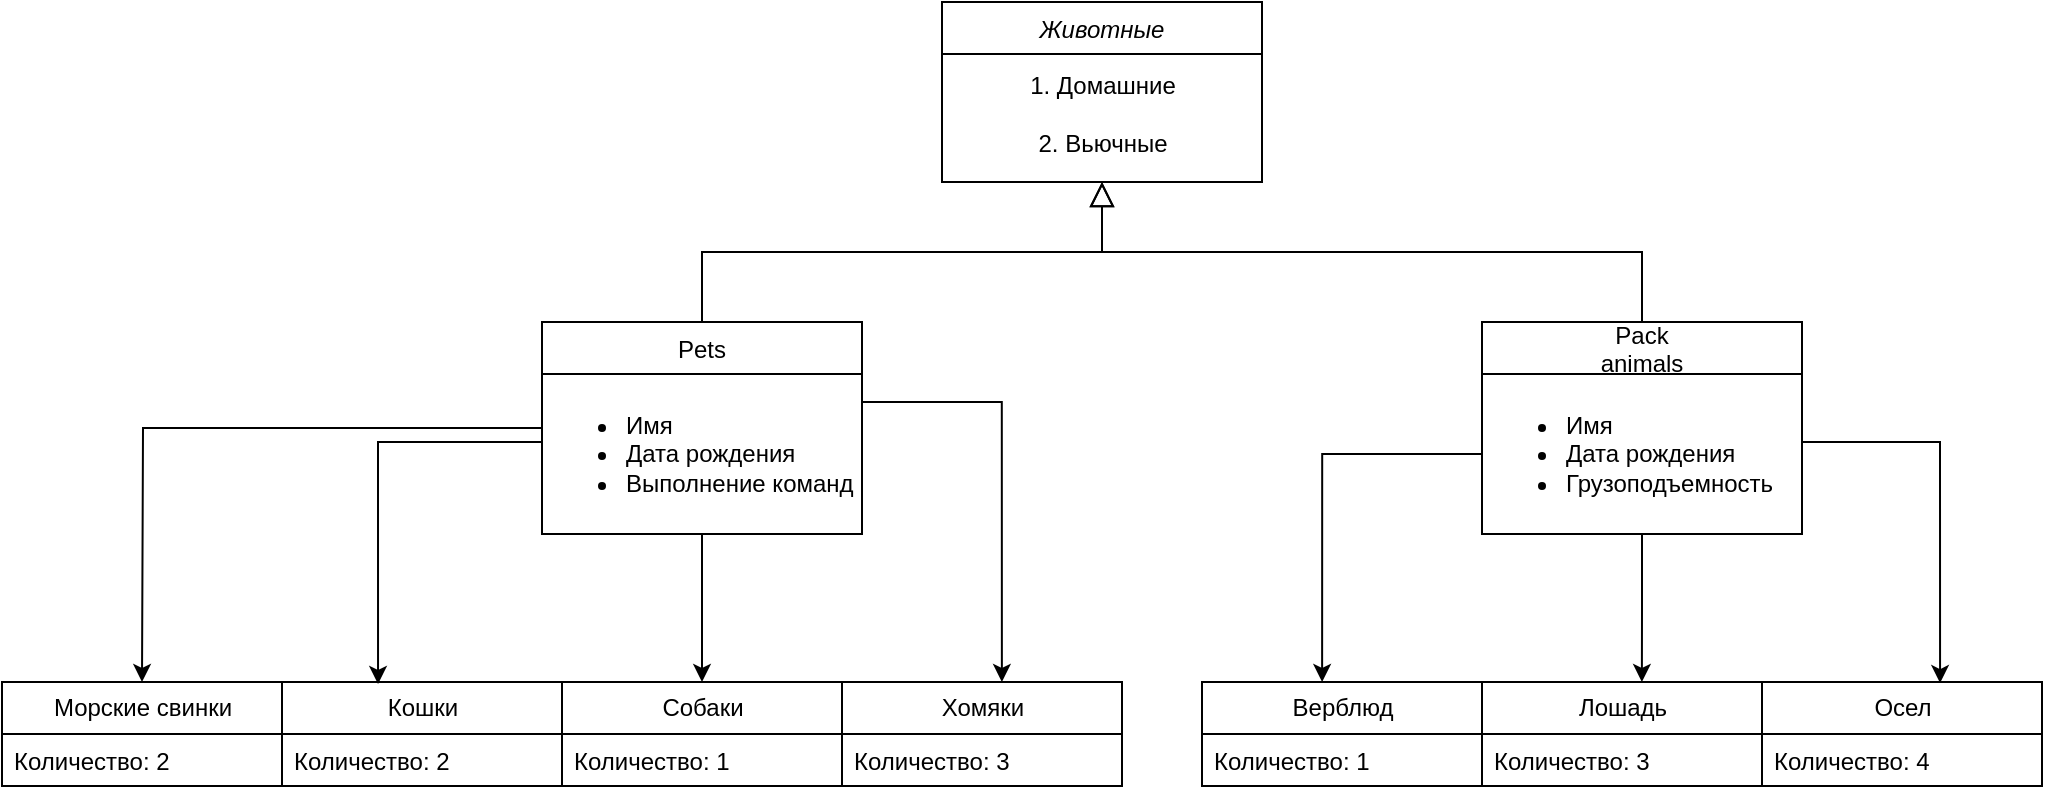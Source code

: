 <mxfile version="24.3.1" type="device">
  <diagram id="C5RBs43oDa-KdzZeNtuy" name="Page-1">
    <mxGraphModel dx="1947" dy="470" grid="1" gridSize="10" guides="1" tooltips="1" connect="1" arrows="1" fold="1" page="1" pageScale="1" pageWidth="827" pageHeight="1169" math="0" shadow="0">
      <root>
        <mxCell id="WIyWlLk6GJQsqaUBKTNV-0" />
        <mxCell id="WIyWlLk6GJQsqaUBKTNV-1" parent="WIyWlLk6GJQsqaUBKTNV-0" />
        <mxCell id="zkfFHV4jXpPFQw0GAbJ--0" value="Животные" style="swimlane;fontStyle=2;align=center;verticalAlign=top;childLayout=stackLayout;horizontal=1;startSize=26;horizontalStack=0;resizeParent=1;resizeLast=0;collapsible=1;marginBottom=0;rounded=0;shadow=0;strokeWidth=1;" parent="WIyWlLk6GJQsqaUBKTNV-1" vertex="1">
          <mxGeometry x="300" y="30" width="160" height="90" as="geometry">
            <mxRectangle x="230" y="140" width="160" height="26" as="alternateBounds" />
          </mxGeometry>
        </mxCell>
        <mxCell id="eul9jljwoGUhFV7guRPg-0" value="&lt;div&gt;1. Домашние&lt;/div&gt;&lt;div&gt;&lt;br&gt;&lt;/div&gt;&lt;div&gt;2. Вьючные&lt;br&gt;&lt;/div&gt;" style="text;html=1;align=center;verticalAlign=middle;resizable=0;points=[];autosize=1;strokeColor=none;fillColor=none;" vertex="1" parent="zkfFHV4jXpPFQw0GAbJ--0">
          <mxGeometry y="26" width="160" height="60" as="geometry" />
        </mxCell>
        <mxCell id="eul9jljwoGUhFV7guRPg-2" value="" style="edgeStyle=orthogonalEdgeStyle;rounded=0;orthogonalLoop=1;jettySize=auto;html=1;" edge="1" parent="WIyWlLk6GJQsqaUBKTNV-1" source="zkfFHV4jXpPFQw0GAbJ--6" target="eul9jljwoGUhFV7guRPg-46">
          <mxGeometry relative="1" as="geometry">
            <mxPoint x="180" y="360" as="targetPoint" />
          </mxGeometry>
        </mxCell>
        <mxCell id="eul9jljwoGUhFV7guRPg-3" style="edgeStyle=orthogonalEdgeStyle;rounded=0;orthogonalLoop=1;jettySize=auto;html=1;entryX=0.571;entryY=0;entryDx=0;entryDy=0;entryPerimeter=0;" edge="1" parent="WIyWlLk6GJQsqaUBKTNV-1" source="zkfFHV4jXpPFQw0GAbJ--6" target="eul9jljwoGUhFV7guRPg-42">
          <mxGeometry relative="1" as="geometry">
            <mxPoint x="330" y="360" as="targetPoint" />
            <Array as="points">
              <mxPoint x="330" y="230" />
            </Array>
          </mxGeometry>
        </mxCell>
        <mxCell id="eul9jljwoGUhFV7guRPg-6" value="" style="edgeStyle=orthogonalEdgeStyle;rounded=0;orthogonalLoop=1;jettySize=auto;html=1;entryX=0.343;entryY=0.019;entryDx=0;entryDy=0;entryPerimeter=0;" edge="1" parent="WIyWlLk6GJQsqaUBKTNV-1" source="zkfFHV4jXpPFQw0GAbJ--6" target="eul9jljwoGUhFV7guRPg-38">
          <mxGeometry relative="1" as="geometry">
            <mxPoint x="20" y="360" as="targetPoint" />
            <Array as="points">
              <mxPoint x="18" y="250" />
            </Array>
          </mxGeometry>
        </mxCell>
        <mxCell id="eul9jljwoGUhFV7guRPg-23" style="edgeStyle=orthogonalEdgeStyle;rounded=0;orthogonalLoop=1;jettySize=auto;html=1;" edge="1" parent="WIyWlLk6GJQsqaUBKTNV-1" source="zkfFHV4jXpPFQw0GAbJ--6">
          <mxGeometry relative="1" as="geometry">
            <mxPoint x="-100" y="370" as="targetPoint" />
          </mxGeometry>
        </mxCell>
        <mxCell id="zkfFHV4jXpPFQw0GAbJ--6" value="Pets" style="swimlane;fontStyle=0;align=center;verticalAlign=top;childLayout=stackLayout;horizontal=1;startSize=26;horizontalStack=0;resizeParent=1;resizeLast=0;collapsible=1;marginBottom=0;rounded=0;shadow=0;strokeWidth=1;" parent="WIyWlLk6GJQsqaUBKTNV-1" vertex="1">
          <mxGeometry x="100" y="190" width="160" height="106" as="geometry">
            <mxRectangle x="130" y="380" width="160" height="26" as="alternateBounds" />
          </mxGeometry>
        </mxCell>
        <mxCell id="eul9jljwoGUhFV7guRPg-51" value="&lt;ul&gt;&lt;li&gt;Имя&lt;/li&gt;&lt;li&gt;Дата рождения&lt;/li&gt;&lt;li&gt;Выполнение команд&lt;br&gt;&lt;/li&gt;&lt;/ul&gt;" style="text;strokeColor=none;fillColor=none;html=1;whiteSpace=wrap;verticalAlign=middle;overflow=hidden;" vertex="1" parent="zkfFHV4jXpPFQw0GAbJ--6">
          <mxGeometry y="26" width="160" height="80" as="geometry" />
        </mxCell>
        <mxCell id="zkfFHV4jXpPFQw0GAbJ--12" value="" style="endArrow=block;endSize=10;endFill=0;shadow=0;strokeWidth=1;rounded=0;curved=0;edgeStyle=elbowEdgeStyle;elbow=vertical;" parent="WIyWlLk6GJQsqaUBKTNV-1" source="zkfFHV4jXpPFQw0GAbJ--6" target="zkfFHV4jXpPFQw0GAbJ--0" edge="1">
          <mxGeometry width="160" relative="1" as="geometry">
            <mxPoint x="200" y="203" as="sourcePoint" />
            <mxPoint x="200" y="203" as="targetPoint" />
          </mxGeometry>
        </mxCell>
        <mxCell id="zkfFHV4jXpPFQw0GAbJ--13" value="Pack&#xa;animals" style="swimlane;fontStyle=0;align=center;verticalAlign=middle;childLayout=stackLayout;horizontal=1;startSize=26;horizontalStack=0;resizeParent=1;resizeLast=0;collapsible=1;marginBottom=0;rounded=0;shadow=0;strokeWidth=1;" parent="WIyWlLk6GJQsqaUBKTNV-1" vertex="1">
          <mxGeometry x="570" y="190" width="160" height="106" as="geometry">
            <mxRectangle x="340" y="380" width="170" height="26" as="alternateBounds" />
          </mxGeometry>
        </mxCell>
        <mxCell id="eul9jljwoGUhFV7guRPg-52" value="&lt;ul&gt;&lt;li&gt;Имя&lt;/li&gt;&lt;li&gt;Дата рождения&lt;/li&gt;&lt;li&gt;Грузоподъемность&lt;br&gt;&lt;/li&gt;&lt;/ul&gt;" style="text;strokeColor=none;fillColor=none;html=1;whiteSpace=wrap;verticalAlign=middle;overflow=hidden;" vertex="1" parent="zkfFHV4jXpPFQw0GAbJ--13">
          <mxGeometry y="26" width="160" height="80" as="geometry" />
        </mxCell>
        <mxCell id="zkfFHV4jXpPFQw0GAbJ--16" value="" style="endArrow=block;endSize=10;endFill=0;shadow=0;strokeWidth=1;rounded=0;curved=0;edgeStyle=elbowEdgeStyle;elbow=vertical;" parent="WIyWlLk6GJQsqaUBKTNV-1" source="zkfFHV4jXpPFQw0GAbJ--13" target="zkfFHV4jXpPFQw0GAbJ--0" edge="1">
          <mxGeometry width="160" relative="1" as="geometry">
            <mxPoint x="210" y="373" as="sourcePoint" />
            <mxPoint x="310" y="271" as="targetPoint" />
          </mxGeometry>
        </mxCell>
        <mxCell id="eul9jljwoGUhFV7guRPg-34" value="Морские свинки" style="swimlane;fontStyle=0;childLayout=stackLayout;horizontal=1;startSize=26;fillColor=none;horizontalStack=0;resizeParent=1;resizeParentMax=0;resizeLast=0;collapsible=1;marginBottom=0;html=1;" vertex="1" parent="WIyWlLk6GJQsqaUBKTNV-1">
          <mxGeometry x="-170" y="370" width="140" height="52" as="geometry" />
        </mxCell>
        <mxCell id="eul9jljwoGUhFV7guRPg-35" value="Количество: 2" style="text;strokeColor=none;fillColor=none;align=left;verticalAlign=top;spacingLeft=4;spacingRight=4;overflow=hidden;rotatable=0;points=[[0,0.5],[1,0.5]];portConstraint=eastwest;whiteSpace=wrap;html=1;" vertex="1" parent="eul9jljwoGUhFV7guRPg-34">
          <mxGeometry y="26" width="140" height="26" as="geometry" />
        </mxCell>
        <mxCell id="eul9jljwoGUhFV7guRPg-38" value="Кошки" style="swimlane;fontStyle=0;childLayout=stackLayout;horizontal=1;startSize=26;fillColor=none;horizontalStack=0;resizeParent=1;resizeParentMax=0;resizeLast=0;collapsible=1;marginBottom=0;html=1;" vertex="1" parent="WIyWlLk6GJQsqaUBKTNV-1">
          <mxGeometry x="-30" y="370" width="140" height="52" as="geometry" />
        </mxCell>
        <mxCell id="eul9jljwoGUhFV7guRPg-39" value="Количество: 2" style="text;strokeColor=none;fillColor=none;align=left;verticalAlign=top;spacingLeft=4;spacingRight=4;overflow=hidden;rotatable=0;points=[[0,0.5],[1,0.5]];portConstraint=eastwest;whiteSpace=wrap;html=1;" vertex="1" parent="eul9jljwoGUhFV7guRPg-38">
          <mxGeometry y="26" width="140" height="26" as="geometry" />
        </mxCell>
        <mxCell id="eul9jljwoGUhFV7guRPg-42" value="Хомяки" style="swimlane;fontStyle=0;childLayout=stackLayout;horizontal=1;startSize=26;fillColor=none;horizontalStack=0;resizeParent=1;resizeParentMax=0;resizeLast=0;collapsible=1;marginBottom=0;html=1;" vertex="1" parent="WIyWlLk6GJQsqaUBKTNV-1">
          <mxGeometry x="250" y="370" width="140" height="52" as="geometry" />
        </mxCell>
        <mxCell id="eul9jljwoGUhFV7guRPg-43" value="Количество: 3" style="text;strokeColor=none;fillColor=none;align=left;verticalAlign=top;spacingLeft=4;spacingRight=4;overflow=hidden;rotatable=0;points=[[0,0.5],[1,0.5]];portConstraint=eastwest;whiteSpace=wrap;html=1;" vertex="1" parent="eul9jljwoGUhFV7guRPg-42">
          <mxGeometry y="26" width="140" height="26" as="geometry" />
        </mxCell>
        <mxCell id="eul9jljwoGUhFV7guRPg-46" value="Собаки" style="swimlane;fontStyle=0;childLayout=stackLayout;horizontal=1;startSize=26;fillColor=none;horizontalStack=0;resizeParent=1;resizeParentMax=0;resizeLast=0;collapsible=1;marginBottom=0;html=1;" vertex="1" parent="WIyWlLk6GJQsqaUBKTNV-1">
          <mxGeometry x="110" y="370" width="140" height="52" as="geometry" />
        </mxCell>
        <mxCell id="eul9jljwoGUhFV7guRPg-47" value="Количество: 1" style="text;strokeColor=none;fillColor=none;align=left;verticalAlign=top;spacingLeft=4;spacingRight=4;overflow=hidden;rotatable=0;points=[[0,0.5],[1,0.5]];portConstraint=eastwest;whiteSpace=wrap;html=1;" vertex="1" parent="eul9jljwoGUhFV7guRPg-46">
          <mxGeometry y="26" width="140" height="26" as="geometry" />
        </mxCell>
        <mxCell id="eul9jljwoGUhFV7guRPg-53" value="Верблюд" style="swimlane;fontStyle=0;childLayout=stackLayout;horizontal=1;startSize=26;fillColor=none;horizontalStack=0;resizeParent=1;resizeParentMax=0;resizeLast=0;collapsible=1;marginBottom=0;html=1;" vertex="1" parent="WIyWlLk6GJQsqaUBKTNV-1">
          <mxGeometry x="430" y="370" width="140" height="52" as="geometry" />
        </mxCell>
        <mxCell id="eul9jljwoGUhFV7guRPg-54" value="Количество: 1" style="text;strokeColor=none;fillColor=none;align=left;verticalAlign=top;spacingLeft=4;spacingRight=4;overflow=hidden;rotatable=0;points=[[0,0.5],[1,0.5]];portConstraint=eastwest;whiteSpace=wrap;html=1;" vertex="1" parent="eul9jljwoGUhFV7guRPg-53">
          <mxGeometry y="26" width="140" height="26" as="geometry" />
        </mxCell>
        <mxCell id="eul9jljwoGUhFV7guRPg-57" value="Лошадь" style="swimlane;fontStyle=0;childLayout=stackLayout;horizontal=1;startSize=26;fillColor=none;horizontalStack=0;resizeParent=1;resizeParentMax=0;resizeLast=0;collapsible=1;marginBottom=0;html=1;" vertex="1" parent="WIyWlLk6GJQsqaUBKTNV-1">
          <mxGeometry x="570" y="370" width="140" height="52" as="geometry" />
        </mxCell>
        <mxCell id="eul9jljwoGUhFV7guRPg-58" value="Количество: 3" style="text;strokeColor=none;fillColor=none;align=left;verticalAlign=top;spacingLeft=4;spacingRight=4;overflow=hidden;rotatable=0;points=[[0,0.5],[1,0.5]];portConstraint=eastwest;whiteSpace=wrap;html=1;" vertex="1" parent="eul9jljwoGUhFV7guRPg-57">
          <mxGeometry y="26" width="140" height="26" as="geometry" />
        </mxCell>
        <mxCell id="eul9jljwoGUhFV7guRPg-61" value="Осел" style="swimlane;fontStyle=0;childLayout=stackLayout;horizontal=1;startSize=26;fillColor=none;horizontalStack=0;resizeParent=1;resizeParentMax=0;resizeLast=0;collapsible=1;marginBottom=0;html=1;" vertex="1" parent="WIyWlLk6GJQsqaUBKTNV-1">
          <mxGeometry x="710" y="370" width="140" height="52" as="geometry" />
        </mxCell>
        <mxCell id="eul9jljwoGUhFV7guRPg-62" value="Количество: 4" style="text;strokeColor=none;fillColor=none;align=left;verticalAlign=top;spacingLeft=4;spacingRight=4;overflow=hidden;rotatable=0;points=[[0,0.5],[1,0.5]];portConstraint=eastwest;whiteSpace=wrap;html=1;" vertex="1" parent="eul9jljwoGUhFV7guRPg-61">
          <mxGeometry y="26" width="140" height="26" as="geometry" />
        </mxCell>
        <mxCell id="eul9jljwoGUhFV7guRPg-65" style="edgeStyle=orthogonalEdgeStyle;rounded=0;orthogonalLoop=1;jettySize=auto;html=1;entryX=0.571;entryY=0;entryDx=0;entryDy=0;entryPerimeter=0;" edge="1" parent="WIyWlLk6GJQsqaUBKTNV-1" source="eul9jljwoGUhFV7guRPg-52" target="eul9jljwoGUhFV7guRPg-57">
          <mxGeometry relative="1" as="geometry" />
        </mxCell>
        <mxCell id="eul9jljwoGUhFV7guRPg-66" style="edgeStyle=orthogonalEdgeStyle;rounded=0;orthogonalLoop=1;jettySize=auto;html=1;entryX=0.429;entryY=0;entryDx=0;entryDy=0;entryPerimeter=0;" edge="1" parent="WIyWlLk6GJQsqaUBKTNV-1" source="eul9jljwoGUhFV7guRPg-52" target="eul9jljwoGUhFV7guRPg-53">
          <mxGeometry relative="1" as="geometry">
            <Array as="points">
              <mxPoint x="490" y="256" />
            </Array>
          </mxGeometry>
        </mxCell>
        <mxCell id="eul9jljwoGUhFV7guRPg-67" style="edgeStyle=orthogonalEdgeStyle;rounded=0;orthogonalLoop=1;jettySize=auto;html=1;entryX=0.636;entryY=0.01;entryDx=0;entryDy=0;entryPerimeter=0;" edge="1" parent="WIyWlLk6GJQsqaUBKTNV-1" source="eul9jljwoGUhFV7guRPg-52" target="eul9jljwoGUhFV7guRPg-61">
          <mxGeometry relative="1" as="geometry">
            <Array as="points">
              <mxPoint x="799" y="250" />
            </Array>
          </mxGeometry>
        </mxCell>
      </root>
    </mxGraphModel>
  </diagram>
</mxfile>
